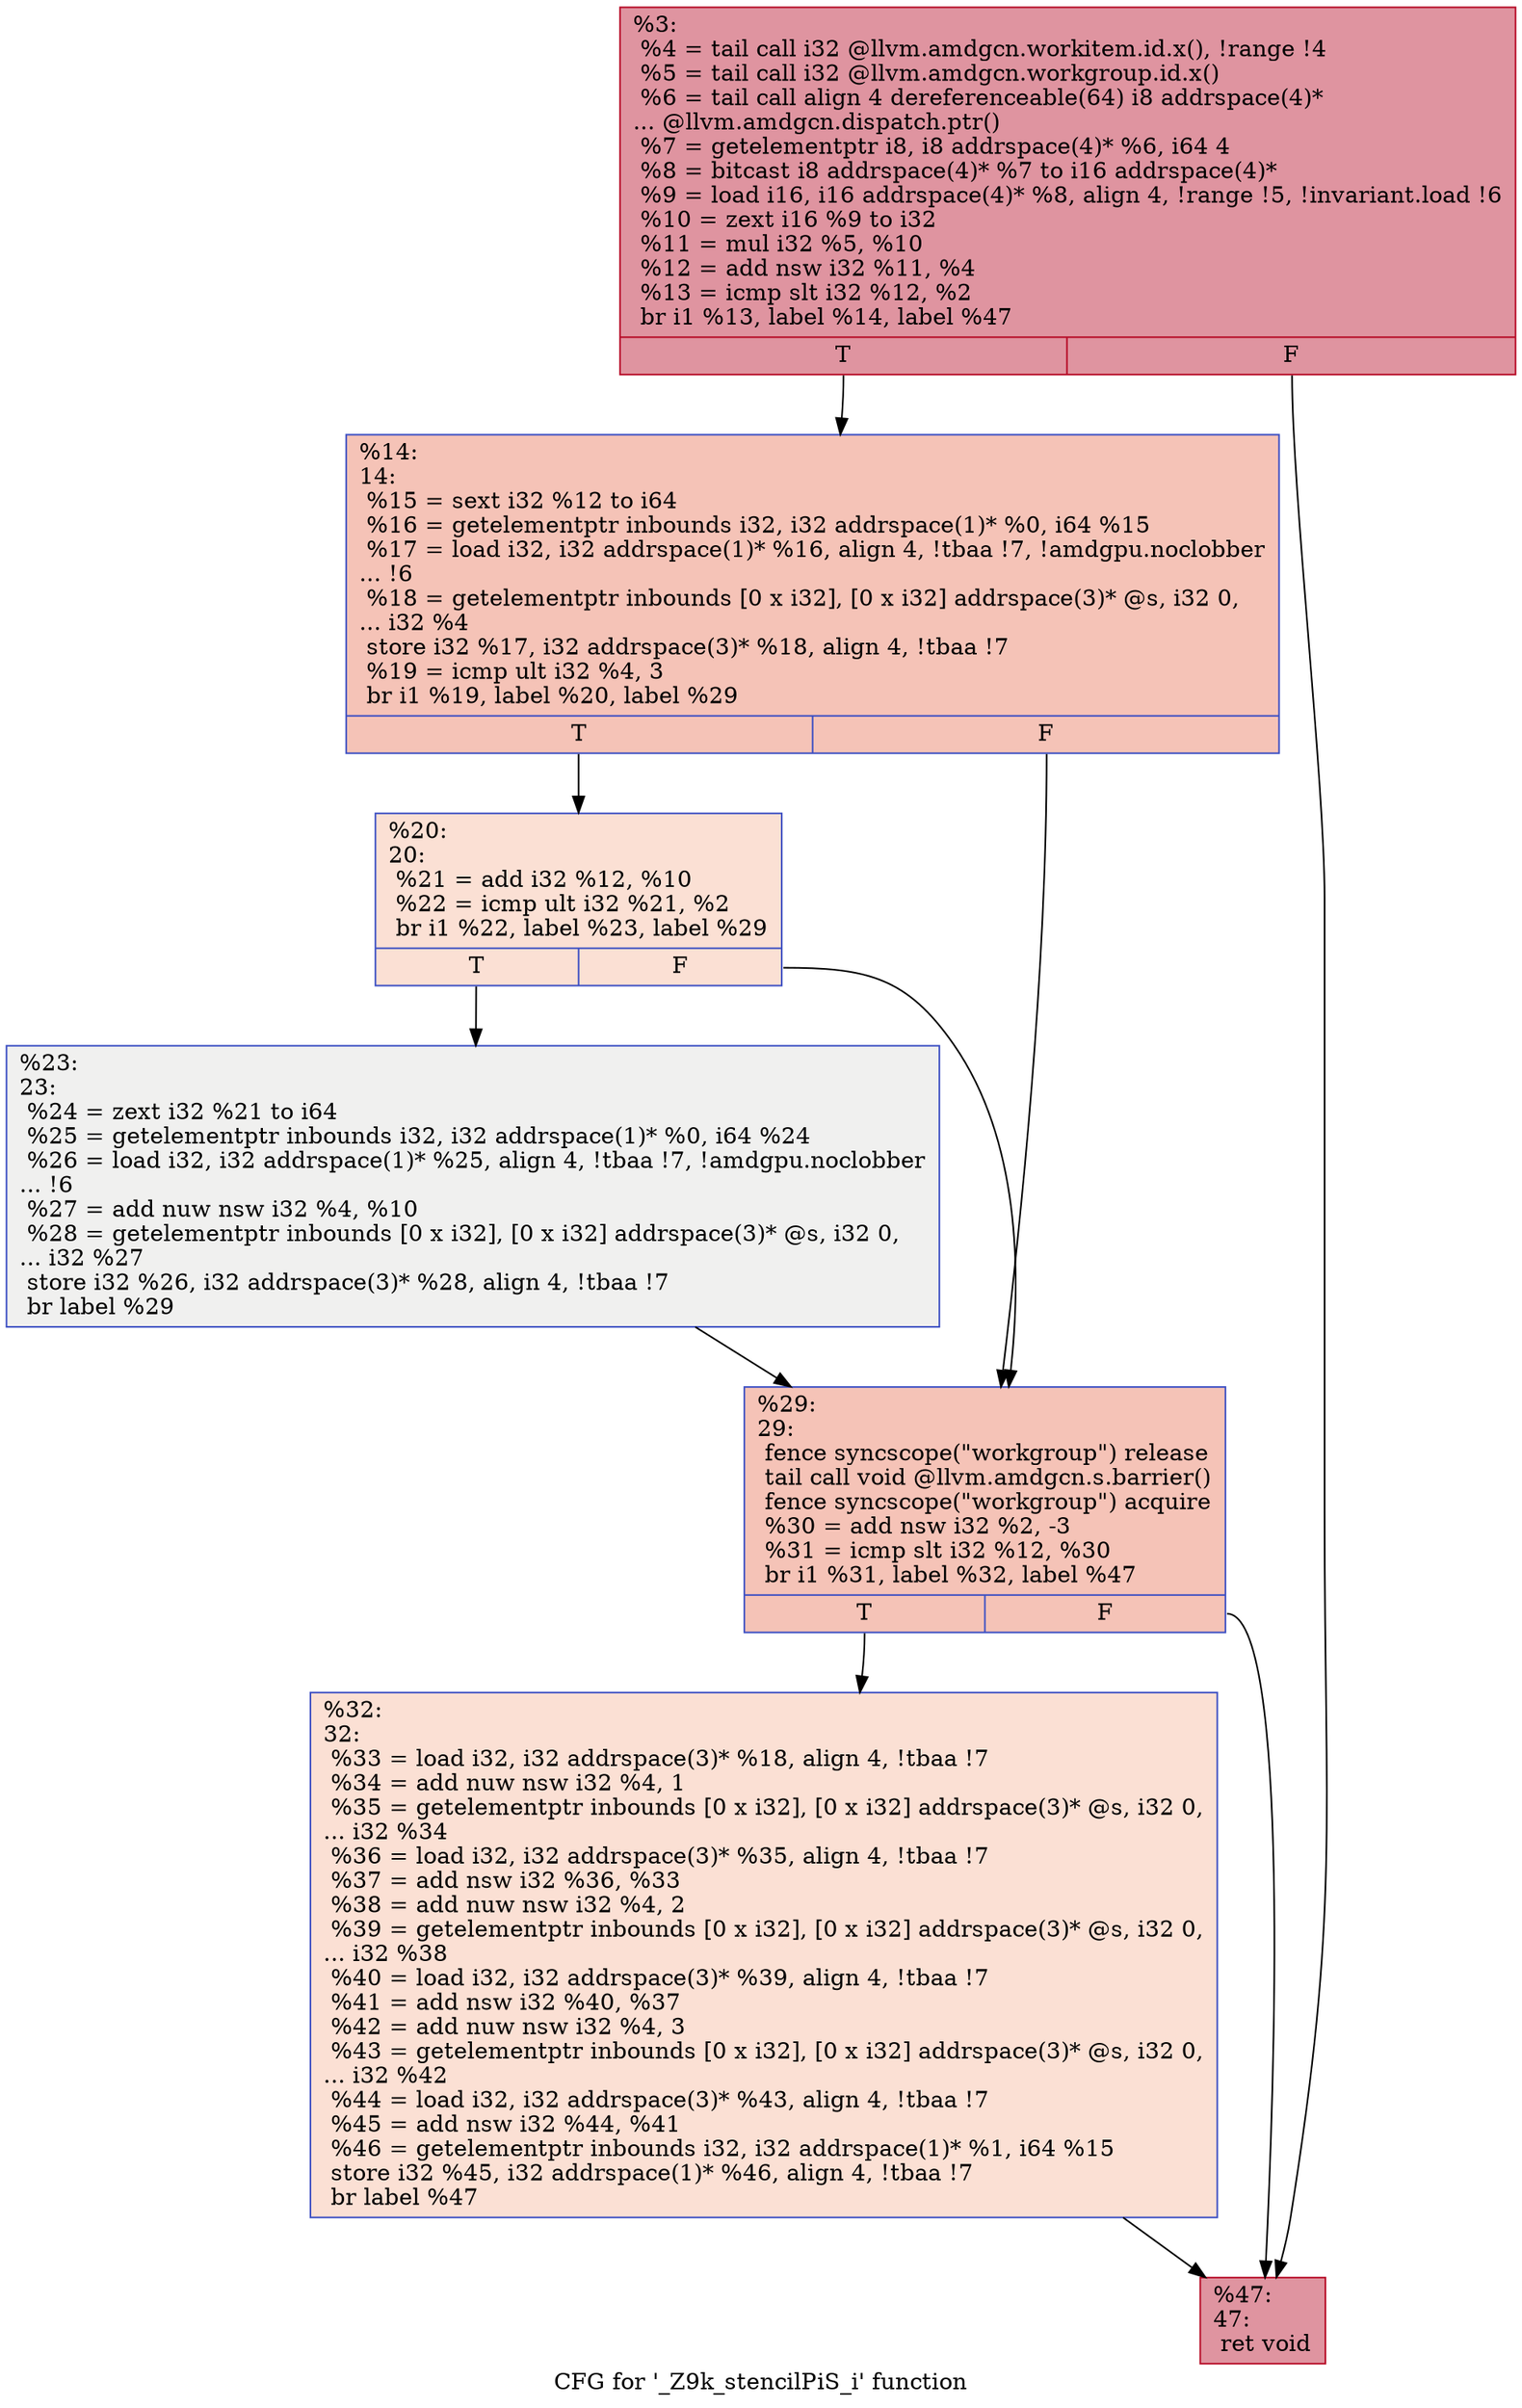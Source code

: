 digraph "CFG for '_Z9k_stencilPiS_i' function" {
	label="CFG for '_Z9k_stencilPiS_i' function";

	Node0x5f18e80 [shape=record,color="#b70d28ff", style=filled, fillcolor="#b70d2870",label="{%3:\l  %4 = tail call i32 @llvm.amdgcn.workitem.id.x(), !range !4\l  %5 = tail call i32 @llvm.amdgcn.workgroup.id.x()\l  %6 = tail call align 4 dereferenceable(64) i8 addrspace(4)*\l... @llvm.amdgcn.dispatch.ptr()\l  %7 = getelementptr i8, i8 addrspace(4)* %6, i64 4\l  %8 = bitcast i8 addrspace(4)* %7 to i16 addrspace(4)*\l  %9 = load i16, i16 addrspace(4)* %8, align 4, !range !5, !invariant.load !6\l  %10 = zext i16 %9 to i32\l  %11 = mul i32 %5, %10\l  %12 = add nsw i32 %11, %4\l  %13 = icmp slt i32 %12, %2\l  br i1 %13, label %14, label %47\l|{<s0>T|<s1>F}}"];
	Node0x5f18e80:s0 -> Node0x5f19c10;
	Node0x5f18e80:s1 -> Node0x5f1ae10;
	Node0x5f19c10 [shape=record,color="#3d50c3ff", style=filled, fillcolor="#e8765c70",label="{%14:\l14:                                               \l  %15 = sext i32 %12 to i64\l  %16 = getelementptr inbounds i32, i32 addrspace(1)* %0, i64 %15\l  %17 = load i32, i32 addrspace(1)* %16, align 4, !tbaa !7, !amdgpu.noclobber\l... !6\l  %18 = getelementptr inbounds [0 x i32], [0 x i32] addrspace(3)* @s, i32 0,\l... i32 %4\l  store i32 %17, i32 addrspace(3)* %18, align 4, !tbaa !7\l  %19 = icmp ult i32 %4, 3\l  br i1 %19, label %20, label %29\l|{<s0>T|<s1>F}}"];
	Node0x5f19c10:s0 -> Node0x5f1c110;
	Node0x5f19c10:s1 -> Node0x5f1c1a0;
	Node0x5f1c110 [shape=record,color="#3d50c3ff", style=filled, fillcolor="#f7b99e70",label="{%20:\l20:                                               \l  %21 = add i32 %12, %10\l  %22 = icmp ult i32 %21, %2\l  br i1 %22, label %23, label %29\l|{<s0>T|<s1>F}}"];
	Node0x5f1c110:s0 -> Node0x5f1c400;
	Node0x5f1c110:s1 -> Node0x5f1c1a0;
	Node0x5f1c400 [shape=record,color="#3d50c3ff", style=filled, fillcolor="#dedcdb70",label="{%23:\l23:                                               \l  %24 = zext i32 %21 to i64\l  %25 = getelementptr inbounds i32, i32 addrspace(1)* %0, i64 %24\l  %26 = load i32, i32 addrspace(1)* %25, align 4, !tbaa !7, !amdgpu.noclobber\l... !6\l  %27 = add nuw nsw i32 %4, %10\l  %28 = getelementptr inbounds [0 x i32], [0 x i32] addrspace(3)* @s, i32 0,\l... i32 %27\l  store i32 %26, i32 addrspace(3)* %28, align 4, !tbaa !7\l  br label %29\l}"];
	Node0x5f1c400 -> Node0x5f1c1a0;
	Node0x5f1c1a0 [shape=record,color="#3d50c3ff", style=filled, fillcolor="#e8765c70",label="{%29:\l29:                                               \l  fence syncscope(\"workgroup\") release\l  tail call void @llvm.amdgcn.s.barrier()\l  fence syncscope(\"workgroup\") acquire\l  %30 = add nsw i32 %2, -3\l  %31 = icmp slt i32 %12, %30\l  br i1 %31, label %32, label %47\l|{<s0>T|<s1>F}}"];
	Node0x5f1c1a0:s0 -> Node0x5f1ccb0;
	Node0x5f1c1a0:s1 -> Node0x5f1ae10;
	Node0x5f1ccb0 [shape=record,color="#3d50c3ff", style=filled, fillcolor="#f7b99e70",label="{%32:\l32:                                               \l  %33 = load i32, i32 addrspace(3)* %18, align 4, !tbaa !7\l  %34 = add nuw nsw i32 %4, 1\l  %35 = getelementptr inbounds [0 x i32], [0 x i32] addrspace(3)* @s, i32 0,\l... i32 %34\l  %36 = load i32, i32 addrspace(3)* %35, align 4, !tbaa !7\l  %37 = add nsw i32 %36, %33\l  %38 = add nuw nsw i32 %4, 2\l  %39 = getelementptr inbounds [0 x i32], [0 x i32] addrspace(3)* @s, i32 0,\l... i32 %38\l  %40 = load i32, i32 addrspace(3)* %39, align 4, !tbaa !7\l  %41 = add nsw i32 %40, %37\l  %42 = add nuw nsw i32 %4, 3\l  %43 = getelementptr inbounds [0 x i32], [0 x i32] addrspace(3)* @s, i32 0,\l... i32 %42\l  %44 = load i32, i32 addrspace(3)* %43, align 4, !tbaa !7\l  %45 = add nsw i32 %44, %41\l  %46 = getelementptr inbounds i32, i32 addrspace(1)* %1, i64 %15\l  store i32 %45, i32 addrspace(1)* %46, align 4, !tbaa !7\l  br label %47\l}"];
	Node0x5f1ccb0 -> Node0x5f1ae10;
	Node0x5f1ae10 [shape=record,color="#b70d28ff", style=filled, fillcolor="#b70d2870",label="{%47:\l47:                                               \l  ret void\l}"];
}
